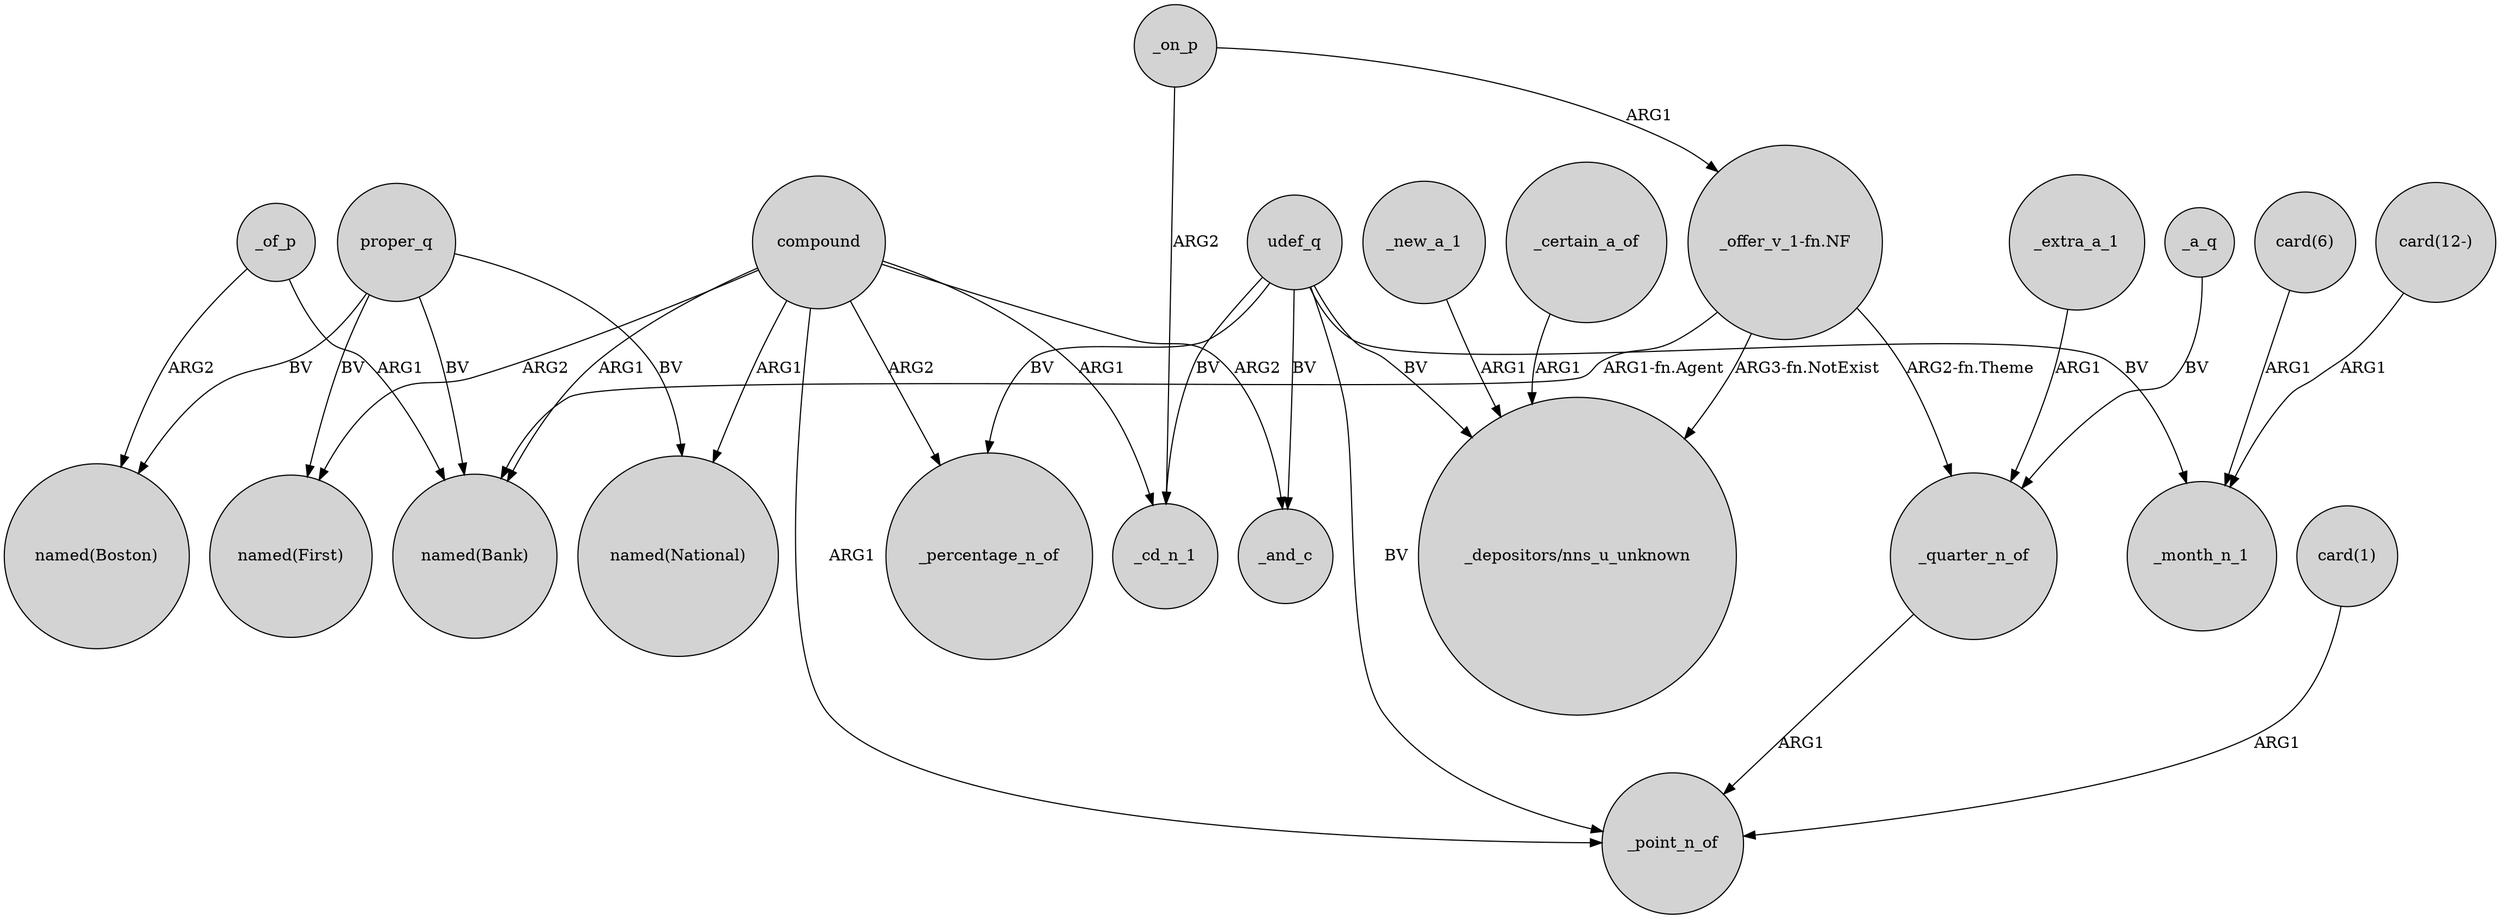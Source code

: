 digraph {
	node [shape=circle style=filled]
	"_offer_v_1-fn.NF" -> "named(Bank)" [label="ARG1-fn.Agent"]
	_of_p -> "named(Boston)" [label=ARG2]
	proper_q -> "named(Boston)" [label=BV]
	_new_a_1 -> "_depositors/nns_u_unknown" [label=ARG1]
	compound -> _percentage_n_of [label=ARG2]
	compound -> _cd_n_1 [label=ARG1]
	proper_q -> "named(First)" [label=BV]
	_certain_a_of -> "_depositors/nns_u_unknown" [label=ARG1]
	udef_q -> "_depositors/nns_u_unknown" [label=BV]
	_quarter_n_of -> _point_n_of [label=ARG1]
	compound -> "named(First)" [label=ARG2]
	udef_q -> _month_n_1 [label=BV]
	udef_q -> _cd_n_1 [label=BV]
	proper_q -> "named(Bank)" [label=BV]
	compound -> _point_n_of [label=ARG1]
	compound -> _and_c [label=ARG2]
	_of_p -> "named(Bank)" [label=ARG1]
	"card(1)" -> _point_n_of [label=ARG1]
	"_offer_v_1-fn.NF" -> "_depositors/nns_u_unknown" [label="ARG3-fn.NotExist"]
	"card(12-)" -> _month_n_1 [label=ARG1]
	_extra_a_1 -> _quarter_n_of [label=ARG1]
	udef_q -> _percentage_n_of [label=BV]
	_on_p -> "_offer_v_1-fn.NF" [label=ARG1]
	_a_q -> _quarter_n_of [label=BV]
	"_offer_v_1-fn.NF" -> _quarter_n_of [label="ARG2-fn.Theme"]
	compound -> "named(Bank)" [label=ARG1]
	proper_q -> "named(National)" [label=BV]
	compound -> "named(National)" [label=ARG1]
	"card(6)" -> _month_n_1 [label=ARG1]
	udef_q -> _and_c [label=BV]
	_on_p -> _cd_n_1 [label=ARG2]
	udef_q -> _point_n_of [label=BV]
}
